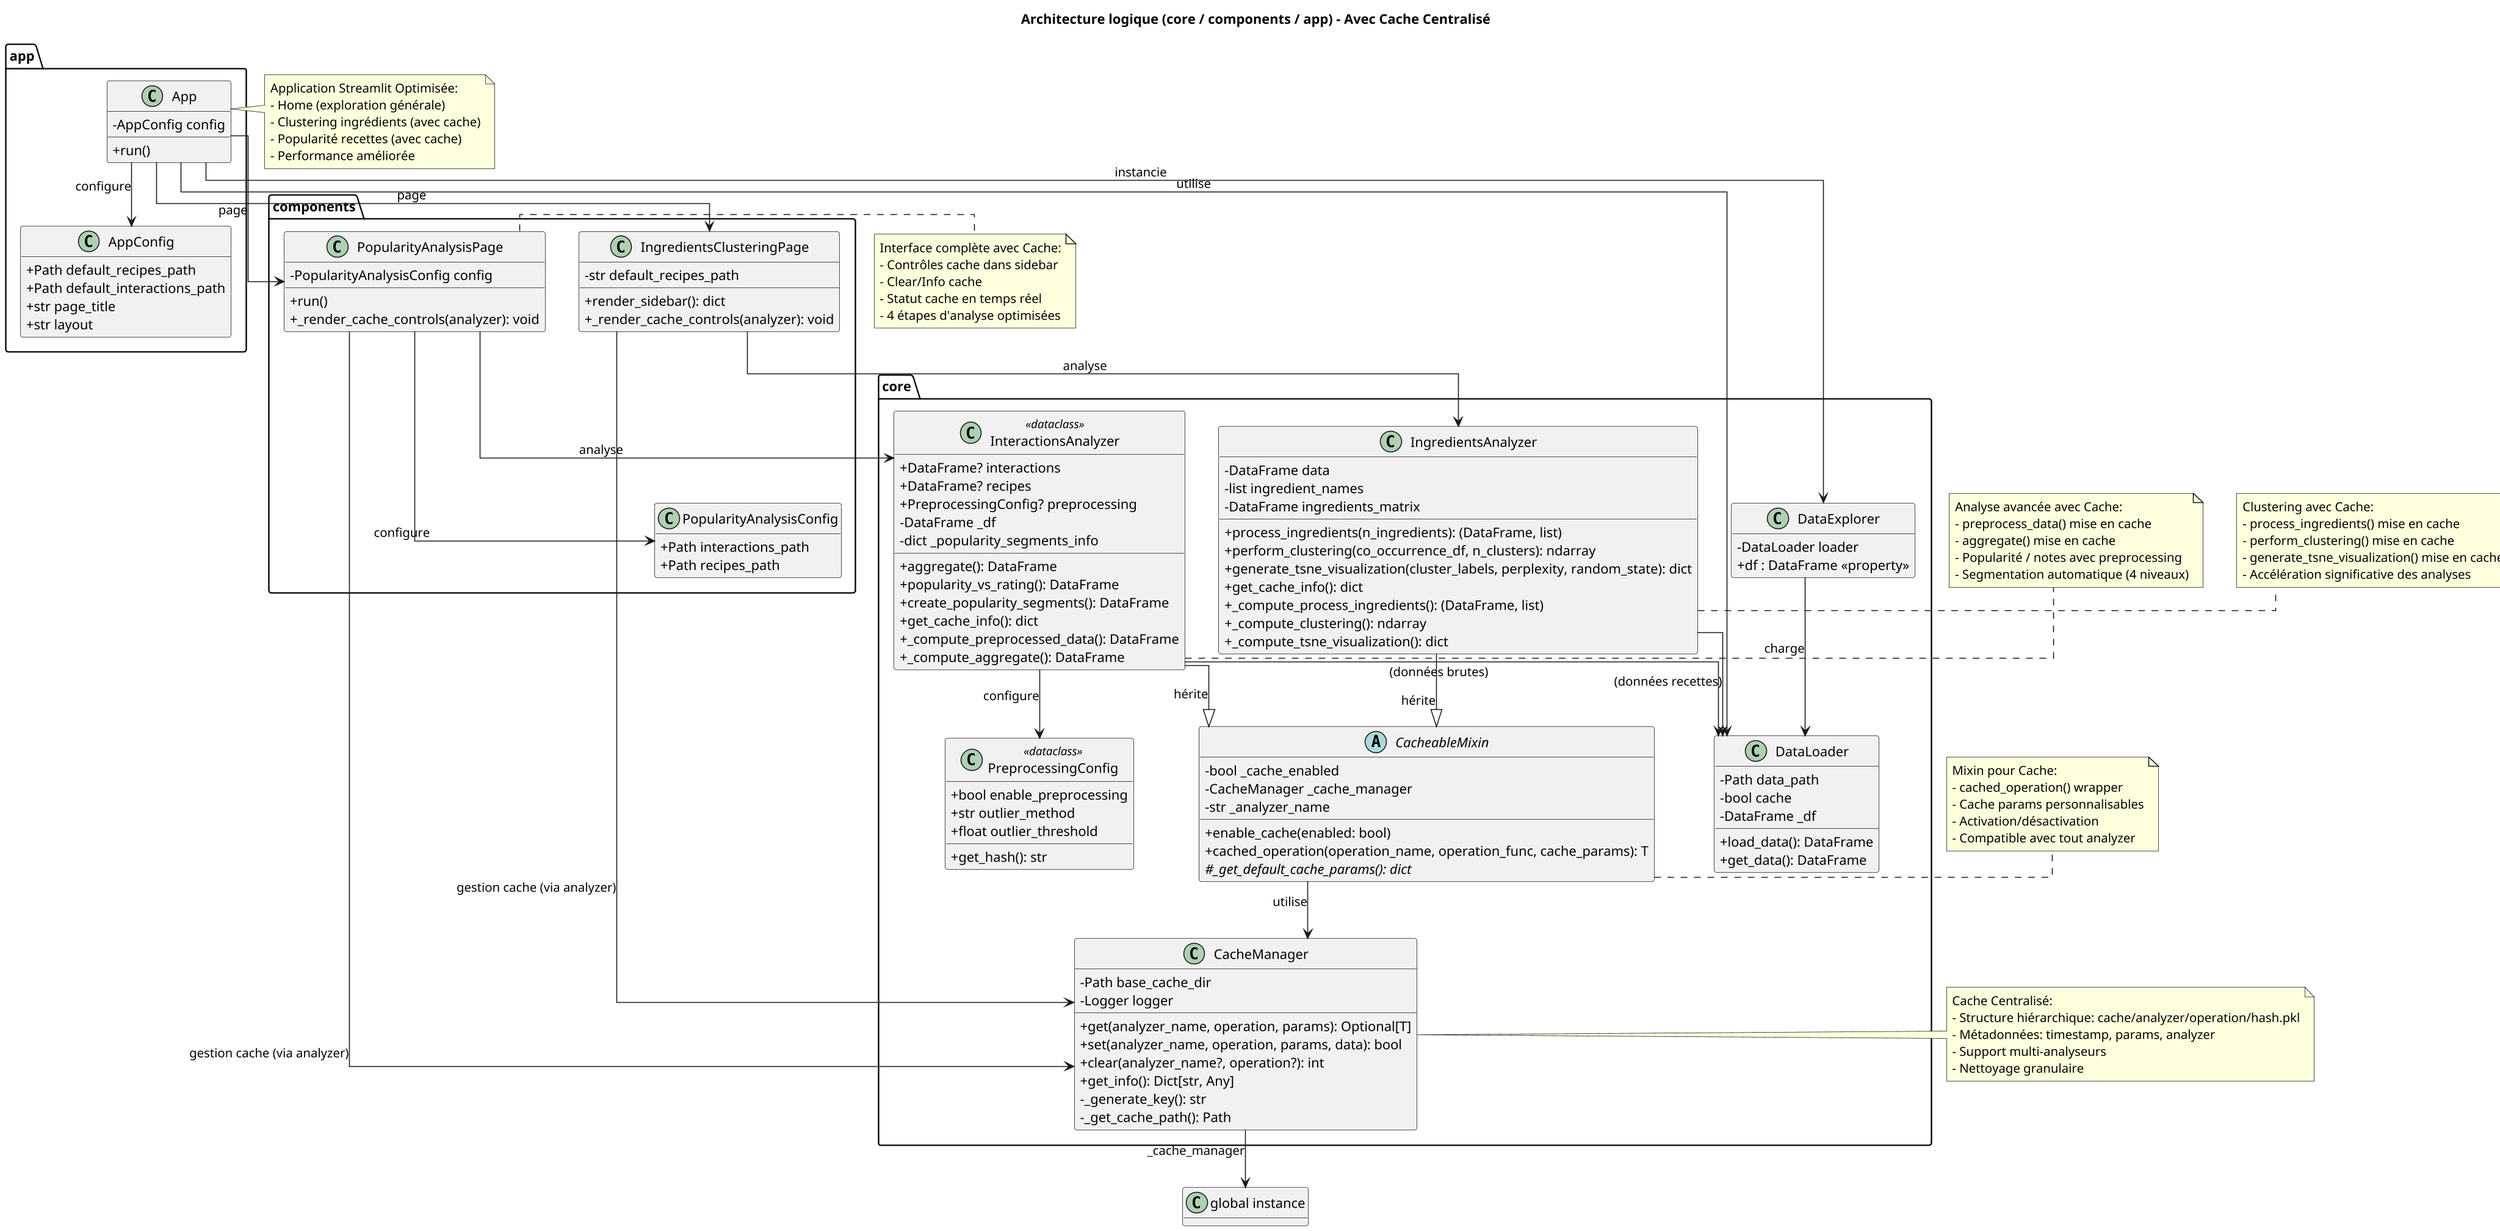 @startuml class-diagram
hide empty methods
skinparam classAttributeIconSize 0
skinparam shadowing false
skinparam defaultFontName JetBrains Mono, Consolas, monospace
skinparam dpi 150
skinparam linetype ortho

title Architecture logique (core / components / app) - Avec Cache Centralisé

package "app" {
    class App {
        -AppConfig config
        +run()
    }
    class AppConfig {
        +Path default_recipes_path
        +Path default_interactions_path
        +str page_title
        +str layout
    }
}

package "core" {
    class DataLoader {
        -Path data_path
        -bool cache
        -DataFrame _df
        +load_data(): DataFrame
        +get_data(): DataFrame
    }

    class DataExplorer {
        -DataLoader loader
        +df : DataFrame <<property>>
    }

    class CacheManager {
        -Path base_cache_dir
        -Logger logger
        +get(analyzer_name, operation, params): Optional[T]
        +set(analyzer_name, operation, params, data): bool
        +clear(analyzer_name?, operation?): int
        +get_info(): Dict[str, Any]
        -_generate_key(): str
        -_get_cache_path(): Path
    }

    abstract class CacheableMixin {
        -bool _cache_enabled
        -CacheManager _cache_manager
        -str _analyzer_name
        +enable_cache(enabled: bool)
        +cached_operation(operation_name, operation_func, cache_params): T
        #{abstract} _get_default_cache_params(): dict
    }

    class PreprocessingConfig <<dataclass>> {
        +bool enable_preprocessing
        +str outlier_method
        +float outlier_threshold
        +get_hash(): str
    }

    class InteractionsAnalyzer <<dataclass>> {
        +DataFrame? interactions
        +DataFrame? recipes
        +PreprocessingConfig? preprocessing
        -DataFrame _df
        -dict _popularity_segments_info
        +aggregate(): DataFrame
        +popularity_vs_rating(): DataFrame
        +create_popularity_segments(): DataFrame
        +get_cache_info(): dict
        +_compute_preprocessed_data(): DataFrame
        +_compute_aggregate(): DataFrame
    }

    class IngredientsAnalyzer {
        -DataFrame data
        -list ingredient_names
        -DataFrame ingredients_matrix
        +process_ingredients(n_ingredients): (DataFrame, list)
        +perform_clustering(co_occurrence_df, n_clusters): ndarray
        +generate_tsne_visualization(cluster_labels, perplexity, random_state): dict
        +get_cache_info(): dict
        +_compute_process_ingredients(): (DataFrame, list)
        +_compute_clustering(): ndarray
        +_compute_tsne_visualization(): dict
    }
}

package "components" {
    class IngredientsClusteringPage {
        -str default_recipes_path
        +render_sidebar(): dict
        +_render_cache_controls(analyzer): void
    }

    class PopularityAnalysisPage {
        -PopularityAnalysisConfig config
        +run()
        +_render_cache_controls(analyzer): void
    }

    class PopularityAnalysisConfig {
        +Path interactions_path
        +Path recipes_path
    }
}

' ================= Relationships =================
App --> AppConfig : configure
App --> DataLoader : utilise
App --> DataExplorer : instancie
App --> IngredientsClusteringPage : page
App --> PopularityAnalysisPage : page

DataExplorer --> DataLoader : charge
InteractionsAnalyzer --> DataLoader : (données brutes)
InteractionsAnalyzer --> PreprocessingConfig : configure
IngredientsAnalyzer --> DataLoader : (données recettes)

PopularityAnalysisPage --> InteractionsAnalyzer : analyse
PopularityAnalysisPage --> PopularityAnalysisConfig : configure
IngredientsClusteringPage --> IngredientsAnalyzer : analyse

' Cache System Relationships
CacheableMixin --> CacheManager : utilise
InteractionsAnalyzer --|> CacheableMixin : hérite
IngredientsAnalyzer --|> CacheableMixin : hérite
CacheManager --> "global instance" : _cache_manager

' Cache Controls in UI
PopularityAnalysisPage --> CacheManager : gestion cache (via analyzer)
IngredientsClusteringPage --> CacheManager : gestion cache (via analyzer)

note right of CacheManager
    Cache Centralisé:
    - Structure hiérarchique: cache/analyzer/operation/hash.pkl
    - Métadonnées: timestamp, params, analyzer
    - Support multi-analyseurs
    - Nettoyage granulaire
end note

note right of CacheableMixin
    Mixin pour Cache:
    - cached_operation() wrapper
    - Cache params personnalisables
    - Activation/désactivation
    - Compatible avec tout analyzer
end note

note right of InteractionsAnalyzer
    Analyse avancée avec Cache:
    - preprocess_data() mise en cache
    - aggregate() mise en cache
    - Popularité / notes avec preprocessing
    - Segmentation automatique (4 niveaux)
end note

note right of IngredientsAnalyzer
    Clustering avec Cache:
    - process_ingredients() mise en cache
    - perform_clustering() mise en cache
    - generate_tsne_visualization() mise en cache
    - Accélération significative des analyses
end note

note right of PopularityAnalysisPage
    Interface complète avec Cache:
    - Contrôles cache dans sidebar
    - Clear/Info cache
    - Statut cache en temps réel
    - 4 étapes d'analyse optimisées
end note

note right of App
    Application Streamlit Optimisée:
    - Home (exploration générale)
    - Clustering ingrédients (avec cache)
    - Popularité recettes (avec cache)
    - Performance améliorée
end note

@enduml
